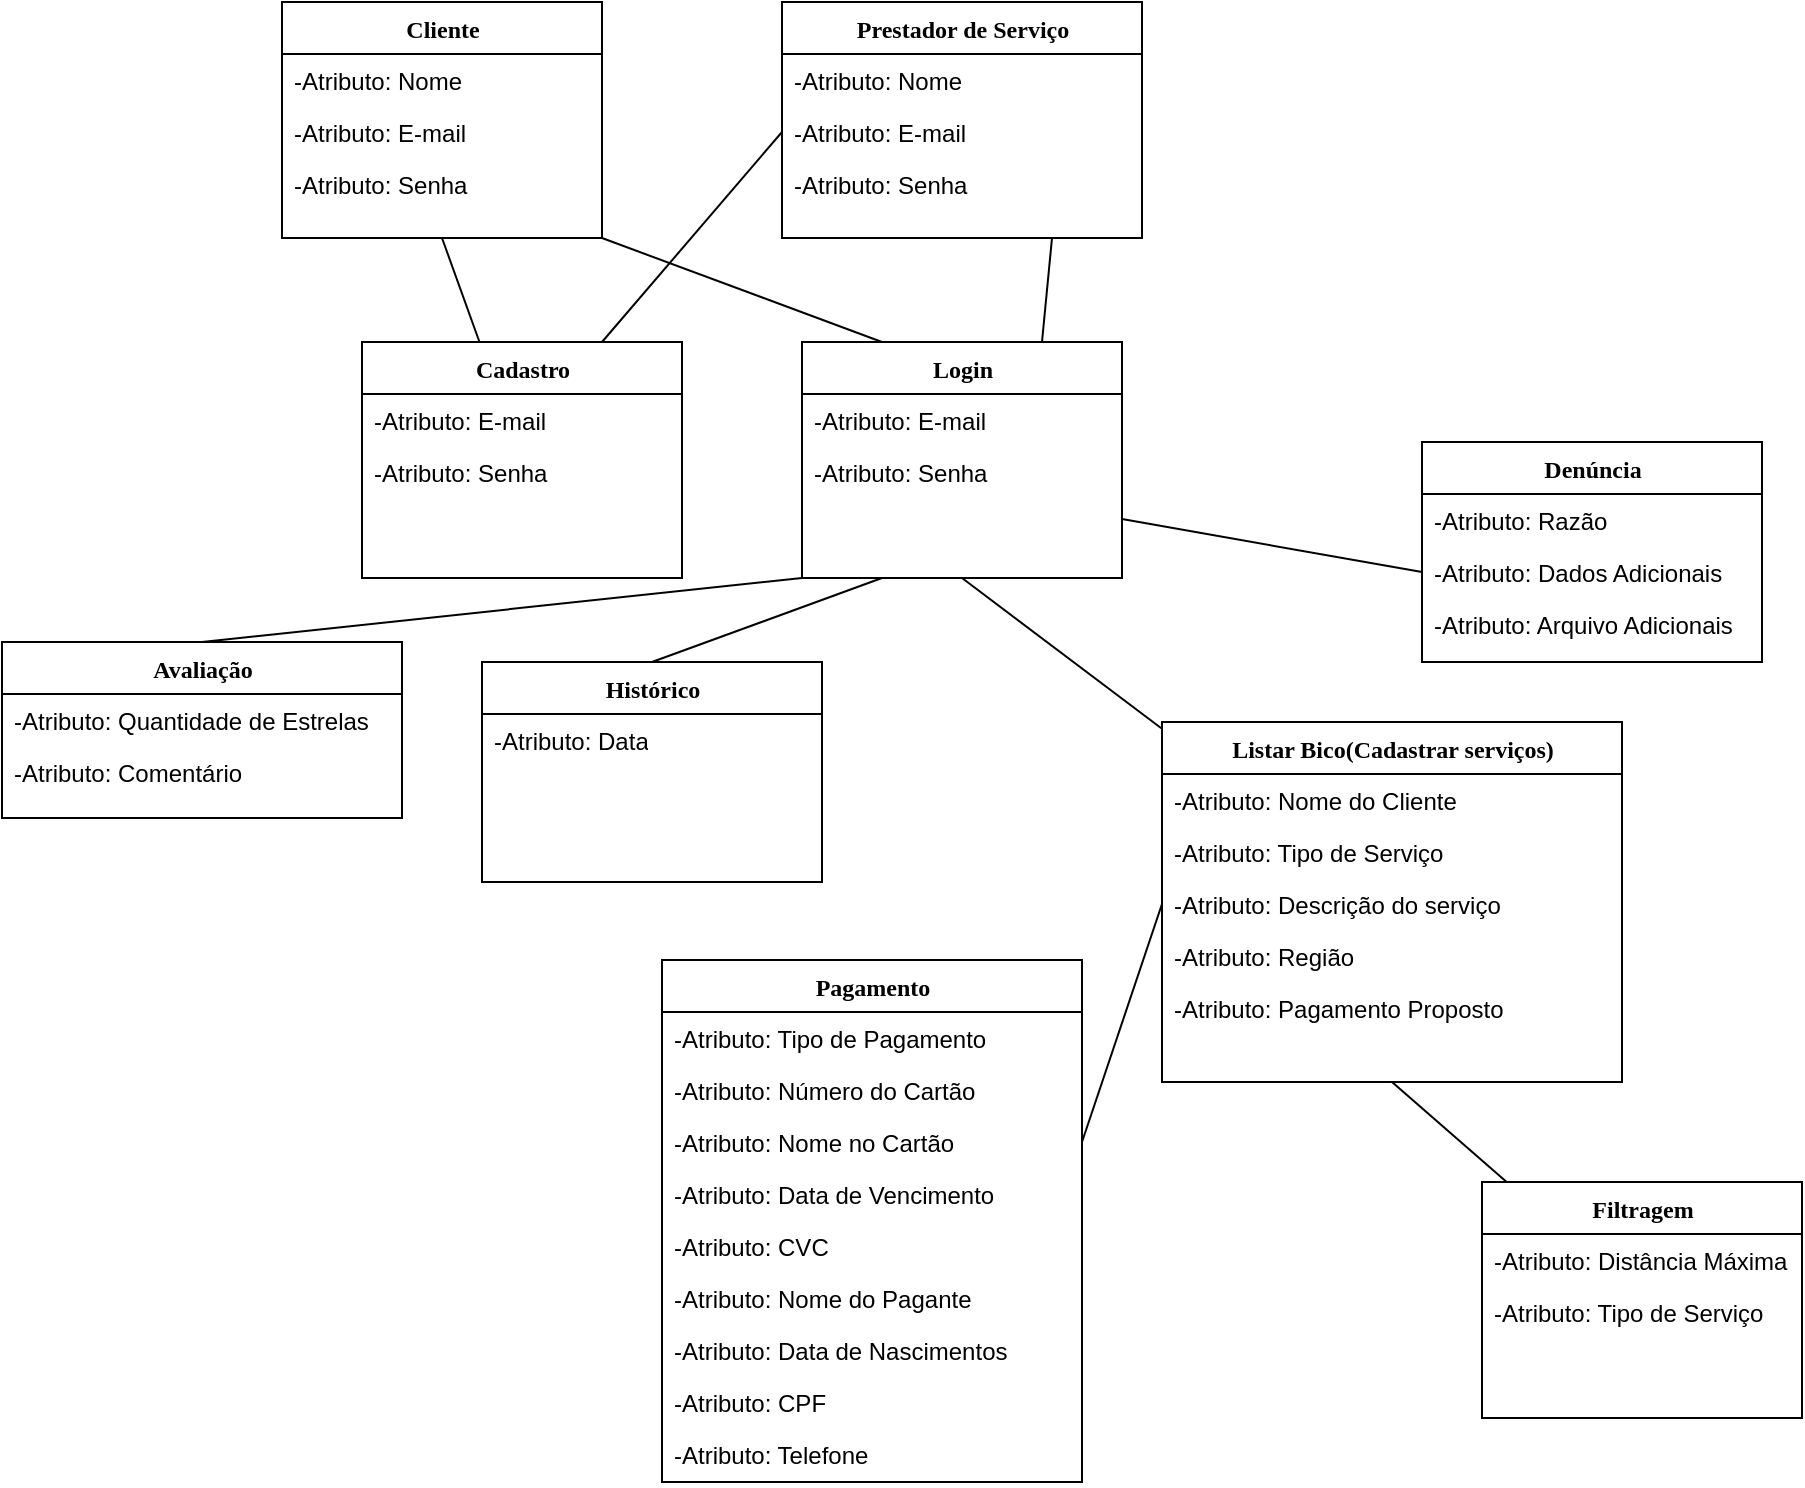 <mxfile version="24.2.5" type="device">
  <diagram name="Page-1" id="6133507b-19e7-1e82-6fc7-422aa6c4b21f">
    <mxGraphModel dx="1647" dy="877" grid="1" gridSize="10" guides="1" tooltips="1" connect="1" arrows="1" fold="1" page="1" pageScale="1" pageWidth="1100" pageHeight="850" background="none" math="0" shadow="0">
      <root>
        <mxCell id="0" />
        <mxCell id="1" parent="0" />
        <mxCell id="Q-qz3h-aPGjKx4wGLugq-44" style="rounded=0;orthogonalLoop=1;jettySize=auto;html=1;exitX=0;exitY=1;exitDx=0;exitDy=0;entryX=0.5;entryY=0;entryDx=0;entryDy=0;endArrow=none;endFill=0;" edge="1" parent="1" source="78961159f06e98e8-17" target="Q-qz3h-aPGjKx4wGLugq-14">
          <mxGeometry relative="1" as="geometry" />
        </mxCell>
        <mxCell id="Q-qz3h-aPGjKx4wGLugq-45" style="rounded=0;orthogonalLoop=1;jettySize=auto;html=1;exitX=0.5;exitY=1;exitDx=0;exitDy=0;endArrow=none;endFill=0;" edge="1" parent="1" source="78961159f06e98e8-17" target="Q-qz3h-aPGjKx4wGLugq-5">
          <mxGeometry relative="1" as="geometry" />
        </mxCell>
        <mxCell id="Q-qz3h-aPGjKx4wGLugq-46" style="rounded=0;orthogonalLoop=1;jettySize=auto;html=1;exitX=1;exitY=0.75;exitDx=0;exitDy=0;entryX=0;entryY=0.5;entryDx=0;entryDy=0;endArrow=none;endFill=0;" edge="1" parent="1" source="78961159f06e98e8-17" target="Q-qz3h-aPGjKx4wGLugq-10">
          <mxGeometry relative="1" as="geometry" />
        </mxCell>
        <mxCell id="Q-qz3h-aPGjKx4wGLugq-58" style="edgeStyle=none;rounded=0;orthogonalLoop=1;jettySize=auto;html=1;exitX=0.25;exitY=1;exitDx=0;exitDy=0;entryX=0.5;entryY=0;entryDx=0;entryDy=0;endArrow=none;endFill=0;" edge="1" parent="1" source="78961159f06e98e8-17" target="Q-qz3h-aPGjKx4wGLugq-54">
          <mxGeometry relative="1" as="geometry" />
        </mxCell>
        <mxCell id="78961159f06e98e8-17" value="Login" style="swimlane;html=1;fontStyle=1;align=center;verticalAlign=top;childLayout=stackLayout;horizontal=1;startSize=26;horizontalStack=0;resizeParent=1;resizeLast=0;collapsible=1;marginBottom=0;swimlaneFillColor=#ffffff;rounded=0;shadow=0;comic=0;labelBackgroundColor=none;strokeWidth=1;fillColor=none;fontFamily=Verdana;fontSize=12" parent="1" vertex="1">
          <mxGeometry x="550" y="280" width="160" height="118" as="geometry" />
        </mxCell>
        <mxCell id="78961159f06e98e8-23" value="-Atributo: E-mail" style="text;html=1;strokeColor=none;fillColor=none;align=left;verticalAlign=top;spacingLeft=4;spacingRight=4;whiteSpace=wrap;overflow=hidden;rotatable=0;points=[[0,0.5],[1,0.5]];portConstraint=eastwest;" parent="78961159f06e98e8-17" vertex="1">
          <mxGeometry y="26" width="160" height="26" as="geometry" />
        </mxCell>
        <mxCell id="Q-qz3h-aPGjKx4wGLugq-1" value="-Atributo: Senha" style="text;html=1;strokeColor=none;fillColor=none;align=left;verticalAlign=top;spacingLeft=4;spacingRight=4;whiteSpace=wrap;overflow=hidden;rotatable=0;points=[[0,0.5],[1,0.5]];portConstraint=eastwest;" vertex="1" parent="78961159f06e98e8-17">
          <mxGeometry y="52" width="160" height="26" as="geometry" />
        </mxCell>
        <mxCell id="Q-qz3h-aPGjKx4wGLugq-2" value="Cadastro" style="swimlane;html=1;fontStyle=1;align=center;verticalAlign=top;childLayout=stackLayout;horizontal=1;startSize=26;horizontalStack=0;resizeParent=1;resizeLast=0;collapsible=1;marginBottom=0;swimlaneFillColor=#ffffff;rounded=0;shadow=0;comic=0;labelBackgroundColor=none;strokeWidth=1;fillColor=none;fontFamily=Verdana;fontSize=12" vertex="1" parent="1">
          <mxGeometry x="330" y="280" width="160" height="118" as="geometry" />
        </mxCell>
        <mxCell id="Q-qz3h-aPGjKx4wGLugq-3" value="-Atributo: E-mail" style="text;html=1;strokeColor=none;fillColor=none;align=left;verticalAlign=top;spacingLeft=4;spacingRight=4;whiteSpace=wrap;overflow=hidden;rotatable=0;points=[[0,0.5],[1,0.5]];portConstraint=eastwest;" vertex="1" parent="Q-qz3h-aPGjKx4wGLugq-2">
          <mxGeometry y="26" width="160" height="26" as="geometry" />
        </mxCell>
        <mxCell id="Q-qz3h-aPGjKx4wGLugq-4" value="-Atributo: Senha" style="text;html=1;strokeColor=none;fillColor=none;align=left;verticalAlign=top;spacingLeft=4;spacingRight=4;whiteSpace=wrap;overflow=hidden;rotatable=0;points=[[0,0.5],[1,0.5]];portConstraint=eastwest;" vertex="1" parent="Q-qz3h-aPGjKx4wGLugq-2">
          <mxGeometry y="52" width="160" height="26" as="geometry" />
        </mxCell>
        <mxCell id="Q-qz3h-aPGjKx4wGLugq-47" style="rounded=0;orthogonalLoop=1;jettySize=auto;html=1;exitX=0.5;exitY=1;exitDx=0;exitDy=0;endArrow=none;endFill=0;" edge="1" parent="1" source="Q-qz3h-aPGjKx4wGLugq-5" target="Q-qz3h-aPGjKx4wGLugq-17">
          <mxGeometry relative="1" as="geometry" />
        </mxCell>
        <mxCell id="Q-qz3h-aPGjKx4wGLugq-5" value="Listar Bico(Cadastrar serviços)" style="swimlane;html=1;fontStyle=1;align=center;verticalAlign=top;childLayout=stackLayout;horizontal=1;startSize=26;horizontalStack=0;resizeParent=1;resizeLast=0;collapsible=1;marginBottom=0;swimlaneFillColor=#ffffff;rounded=0;shadow=0;comic=0;labelBackgroundColor=none;strokeWidth=1;fillColor=none;fontFamily=Verdana;fontSize=12" vertex="1" parent="1">
          <mxGeometry x="730" y="470" width="230" height="180" as="geometry" />
        </mxCell>
        <mxCell id="Q-qz3h-aPGjKx4wGLugq-22" value="-Atributo: Nome do Cliente" style="text;html=1;strokeColor=none;fillColor=none;align=left;verticalAlign=top;spacingLeft=4;spacingRight=4;whiteSpace=wrap;overflow=hidden;rotatable=0;points=[[0,0.5],[1,0.5]];portConstraint=eastwest;" vertex="1" parent="Q-qz3h-aPGjKx4wGLugq-5">
          <mxGeometry y="26" width="230" height="26" as="geometry" />
        </mxCell>
        <mxCell id="Q-qz3h-aPGjKx4wGLugq-21" value="-Atributo: Tipo de Serviço" style="text;html=1;strokeColor=none;fillColor=none;align=left;verticalAlign=top;spacingLeft=4;spacingRight=4;whiteSpace=wrap;overflow=hidden;rotatable=0;points=[[0,0.5],[1,0.5]];portConstraint=eastwest;" vertex="1" parent="Q-qz3h-aPGjKx4wGLugq-5">
          <mxGeometry y="52" width="230" height="26" as="geometry" />
        </mxCell>
        <mxCell id="Q-qz3h-aPGjKx4wGLugq-6" value="-Atributo: Descrição do serviço" style="text;html=1;strokeColor=none;fillColor=none;align=left;verticalAlign=top;spacingLeft=4;spacingRight=4;whiteSpace=wrap;overflow=hidden;rotatable=0;points=[[0,0.5],[1,0.5]];portConstraint=eastwest;" vertex="1" parent="Q-qz3h-aPGjKx4wGLugq-5">
          <mxGeometry y="78" width="230" height="26" as="geometry" />
        </mxCell>
        <mxCell id="Q-qz3h-aPGjKx4wGLugq-7" value="-Atributo: Região" style="text;html=1;strokeColor=none;fillColor=none;align=left;verticalAlign=top;spacingLeft=4;spacingRight=4;whiteSpace=wrap;overflow=hidden;rotatable=0;points=[[0,0.5],[1,0.5]];portConstraint=eastwest;" vertex="1" parent="Q-qz3h-aPGjKx4wGLugq-5">
          <mxGeometry y="104" width="230" height="26" as="geometry" />
        </mxCell>
        <mxCell id="Q-qz3h-aPGjKx4wGLugq-20" value="-Atributo: Pagamento Proposto" style="text;html=1;strokeColor=none;fillColor=none;align=left;verticalAlign=top;spacingLeft=4;spacingRight=4;whiteSpace=wrap;overflow=hidden;rotatable=0;points=[[0,0.5],[1,0.5]];portConstraint=eastwest;" vertex="1" parent="Q-qz3h-aPGjKx4wGLugq-5">
          <mxGeometry y="130" width="230" height="26" as="geometry" />
        </mxCell>
        <mxCell id="Q-qz3h-aPGjKx4wGLugq-8" value="Denúncia" style="swimlane;html=1;fontStyle=1;align=center;verticalAlign=top;childLayout=stackLayout;horizontal=1;startSize=26;horizontalStack=0;resizeParent=1;resizeLast=0;collapsible=1;marginBottom=0;swimlaneFillColor=#ffffff;rounded=0;shadow=0;comic=0;labelBackgroundColor=none;strokeWidth=1;fillColor=none;fontFamily=Verdana;fontSize=12" vertex="1" parent="1">
          <mxGeometry x="860" y="330" width="170" height="110" as="geometry" />
        </mxCell>
        <mxCell id="Q-qz3h-aPGjKx4wGLugq-9" value="-Atributo: Razão" style="text;html=1;strokeColor=none;fillColor=none;align=left;verticalAlign=top;spacingLeft=4;spacingRight=4;whiteSpace=wrap;overflow=hidden;rotatable=0;points=[[0,0.5],[1,0.5]];portConstraint=eastwest;" vertex="1" parent="Q-qz3h-aPGjKx4wGLugq-8">
          <mxGeometry y="26" width="170" height="26" as="geometry" />
        </mxCell>
        <mxCell id="Q-qz3h-aPGjKx4wGLugq-10" value="-Atributo: Dados Adicionais" style="text;html=1;strokeColor=none;fillColor=none;align=left;verticalAlign=top;spacingLeft=4;spacingRight=4;whiteSpace=wrap;overflow=hidden;rotatable=0;points=[[0,0.5],[1,0.5]];portConstraint=eastwest;" vertex="1" parent="Q-qz3h-aPGjKx4wGLugq-8">
          <mxGeometry y="52" width="170" height="26" as="geometry" />
        </mxCell>
        <mxCell id="Q-qz3h-aPGjKx4wGLugq-30" value="-Atributo: Arquivo Adicionais" style="text;html=1;strokeColor=none;fillColor=none;align=left;verticalAlign=top;spacingLeft=4;spacingRight=4;whiteSpace=wrap;overflow=hidden;rotatable=0;points=[[0,0.5],[1,0.5]];portConstraint=eastwest;" vertex="1" parent="Q-qz3h-aPGjKx4wGLugq-8">
          <mxGeometry y="78" width="170" height="26" as="geometry" />
        </mxCell>
        <mxCell id="Q-qz3h-aPGjKx4wGLugq-11" value="Pagamento" style="swimlane;html=1;fontStyle=1;align=center;verticalAlign=top;childLayout=stackLayout;horizontal=1;startSize=26;horizontalStack=0;resizeParent=1;resizeLast=0;collapsible=1;marginBottom=0;swimlaneFillColor=#ffffff;rounded=0;shadow=0;comic=0;labelBackgroundColor=none;strokeWidth=1;fillColor=none;fontFamily=Verdana;fontSize=12" vertex="1" parent="1">
          <mxGeometry x="480" y="589" width="210" height="261" as="geometry" />
        </mxCell>
        <mxCell id="Q-qz3h-aPGjKx4wGLugq-12" value="-Atributo: Tipo de Pagamento" style="text;html=1;strokeColor=none;fillColor=none;align=left;verticalAlign=top;spacingLeft=4;spacingRight=4;whiteSpace=wrap;overflow=hidden;rotatable=0;points=[[0,0.5],[1,0.5]];portConstraint=eastwest;" vertex="1" parent="Q-qz3h-aPGjKx4wGLugq-11">
          <mxGeometry y="26" width="210" height="26" as="geometry" />
        </mxCell>
        <mxCell id="Q-qz3h-aPGjKx4wGLugq-13" value="-Atributo: Número do Cartão" style="text;html=1;strokeColor=none;fillColor=none;align=left;verticalAlign=top;spacingLeft=4;spacingRight=4;whiteSpace=wrap;overflow=hidden;rotatable=0;points=[[0,0.5],[1,0.5]];portConstraint=eastwest;" vertex="1" parent="Q-qz3h-aPGjKx4wGLugq-11">
          <mxGeometry y="52" width="210" height="26" as="geometry" />
        </mxCell>
        <mxCell id="Q-qz3h-aPGjKx4wGLugq-23" value="-Atributo: Nome no Cartão" style="text;html=1;strokeColor=none;fillColor=none;align=left;verticalAlign=top;spacingLeft=4;spacingRight=4;whiteSpace=wrap;overflow=hidden;rotatable=0;points=[[0,0.5],[1,0.5]];portConstraint=eastwest;" vertex="1" parent="Q-qz3h-aPGjKx4wGLugq-11">
          <mxGeometry y="78" width="210" height="26" as="geometry" />
        </mxCell>
        <mxCell id="Q-qz3h-aPGjKx4wGLugq-24" value="-Atributo: Data de Vencimento" style="text;html=1;strokeColor=none;fillColor=none;align=left;verticalAlign=top;spacingLeft=4;spacingRight=4;whiteSpace=wrap;overflow=hidden;rotatable=0;points=[[0,0.5],[1,0.5]];portConstraint=eastwest;" vertex="1" parent="Q-qz3h-aPGjKx4wGLugq-11">
          <mxGeometry y="104" width="210" height="26" as="geometry" />
        </mxCell>
        <mxCell id="Q-qz3h-aPGjKx4wGLugq-25" value="-Atributo: CVC" style="text;html=1;strokeColor=none;fillColor=none;align=left;verticalAlign=top;spacingLeft=4;spacingRight=4;whiteSpace=wrap;overflow=hidden;rotatable=0;points=[[0,0.5],[1,0.5]];portConstraint=eastwest;" vertex="1" parent="Q-qz3h-aPGjKx4wGLugq-11">
          <mxGeometry y="130" width="210" height="26" as="geometry" />
        </mxCell>
        <mxCell id="Q-qz3h-aPGjKx4wGLugq-26" value="-Atributo: Nome do Pagante" style="text;html=1;strokeColor=none;fillColor=none;align=left;verticalAlign=top;spacingLeft=4;spacingRight=4;whiteSpace=wrap;overflow=hidden;rotatable=0;points=[[0,0.5],[1,0.5]];portConstraint=eastwest;" vertex="1" parent="Q-qz3h-aPGjKx4wGLugq-11">
          <mxGeometry y="156" width="210" height="26" as="geometry" />
        </mxCell>
        <mxCell id="Q-qz3h-aPGjKx4wGLugq-27" value="-Atributo: Data de Nascimentos" style="text;html=1;strokeColor=none;fillColor=none;align=left;verticalAlign=top;spacingLeft=4;spacingRight=4;whiteSpace=wrap;overflow=hidden;rotatable=0;points=[[0,0.5],[1,0.5]];portConstraint=eastwest;" vertex="1" parent="Q-qz3h-aPGjKx4wGLugq-11">
          <mxGeometry y="182" width="210" height="26" as="geometry" />
        </mxCell>
        <mxCell id="Q-qz3h-aPGjKx4wGLugq-28" value="-Atributo: CPF" style="text;html=1;strokeColor=none;fillColor=none;align=left;verticalAlign=top;spacingLeft=4;spacingRight=4;whiteSpace=wrap;overflow=hidden;rotatable=0;points=[[0,0.5],[1,0.5]];portConstraint=eastwest;" vertex="1" parent="Q-qz3h-aPGjKx4wGLugq-11">
          <mxGeometry y="208" width="210" height="26" as="geometry" />
        </mxCell>
        <mxCell id="Q-qz3h-aPGjKx4wGLugq-29" value="-Atributo: Telefone" style="text;html=1;strokeColor=none;fillColor=none;align=left;verticalAlign=top;spacingLeft=4;spacingRight=4;whiteSpace=wrap;overflow=hidden;rotatable=0;points=[[0,0.5],[1,0.5]];portConstraint=eastwest;" vertex="1" parent="Q-qz3h-aPGjKx4wGLugq-11">
          <mxGeometry y="234" width="210" height="26" as="geometry" />
        </mxCell>
        <mxCell id="Q-qz3h-aPGjKx4wGLugq-14" value="Avaliação" style="swimlane;html=1;fontStyle=1;align=center;verticalAlign=top;childLayout=stackLayout;horizontal=1;startSize=26;horizontalStack=0;resizeParent=1;resizeLast=0;collapsible=1;marginBottom=0;swimlaneFillColor=#ffffff;rounded=0;shadow=0;comic=0;labelBackgroundColor=none;strokeWidth=1;fillColor=none;fontFamily=Verdana;fontSize=12" vertex="1" parent="1">
          <mxGeometry x="150" y="430" width="200" height="88" as="geometry" />
        </mxCell>
        <mxCell id="Q-qz3h-aPGjKx4wGLugq-15" value="-Atributo: Quantidade de Estrelas" style="text;html=1;strokeColor=none;fillColor=none;align=left;verticalAlign=top;spacingLeft=4;spacingRight=4;whiteSpace=wrap;overflow=hidden;rotatable=0;points=[[0,0.5],[1,0.5]];portConstraint=eastwest;" vertex="1" parent="Q-qz3h-aPGjKx4wGLugq-14">
          <mxGeometry y="26" width="200" height="26" as="geometry" />
        </mxCell>
        <mxCell id="Q-qz3h-aPGjKx4wGLugq-16" value="-Atributo: Comentário" style="text;html=1;strokeColor=none;fillColor=none;align=left;verticalAlign=top;spacingLeft=4;spacingRight=4;whiteSpace=wrap;overflow=hidden;rotatable=0;points=[[0,0.5],[1,0.5]];portConstraint=eastwest;" vertex="1" parent="Q-qz3h-aPGjKx4wGLugq-14">
          <mxGeometry y="52" width="200" height="26" as="geometry" />
        </mxCell>
        <mxCell id="Q-qz3h-aPGjKx4wGLugq-17" value="Filtragem" style="swimlane;html=1;fontStyle=1;align=center;verticalAlign=top;childLayout=stackLayout;horizontal=1;startSize=26;horizontalStack=0;resizeParent=1;resizeLast=0;collapsible=1;marginBottom=0;swimlaneFillColor=#ffffff;rounded=0;shadow=0;comic=0;labelBackgroundColor=none;strokeWidth=1;fillColor=none;fontFamily=Verdana;fontSize=12" vertex="1" parent="1">
          <mxGeometry x="890" y="700" width="160" height="118" as="geometry" />
        </mxCell>
        <mxCell id="Q-qz3h-aPGjKx4wGLugq-18" value="-Atributo: Distância Máxima" style="text;html=1;strokeColor=none;fillColor=none;align=left;verticalAlign=top;spacingLeft=4;spacingRight=4;whiteSpace=wrap;overflow=hidden;rotatable=0;points=[[0,0.5],[1,0.5]];portConstraint=eastwest;" vertex="1" parent="Q-qz3h-aPGjKx4wGLugq-17">
          <mxGeometry y="26" width="160" height="26" as="geometry" />
        </mxCell>
        <mxCell id="Q-qz3h-aPGjKx4wGLugq-19" value="-Atributo: Tipo de Serviço" style="text;html=1;strokeColor=none;fillColor=none;align=left;verticalAlign=top;spacingLeft=4;spacingRight=4;whiteSpace=wrap;overflow=hidden;rotatable=0;points=[[0,0.5],[1,0.5]];portConstraint=eastwest;" vertex="1" parent="Q-qz3h-aPGjKx4wGLugq-17">
          <mxGeometry y="52" width="160" height="26" as="geometry" />
        </mxCell>
        <mxCell id="Q-qz3h-aPGjKx4wGLugq-49" style="rounded=0;orthogonalLoop=1;jettySize=auto;html=1;exitX=0.5;exitY=1;exitDx=0;exitDy=0;endArrow=none;endFill=0;" edge="1" parent="1" source="Q-qz3h-aPGjKx4wGLugq-34" target="Q-qz3h-aPGjKx4wGLugq-2">
          <mxGeometry relative="1" as="geometry" />
        </mxCell>
        <mxCell id="Q-qz3h-aPGjKx4wGLugq-59" style="edgeStyle=none;rounded=0;orthogonalLoop=1;jettySize=auto;html=1;exitX=1;exitY=1;exitDx=0;exitDy=0;entryX=0.25;entryY=0;entryDx=0;entryDy=0;endArrow=none;endFill=0;" edge="1" parent="1" source="Q-qz3h-aPGjKx4wGLugq-34" target="78961159f06e98e8-17">
          <mxGeometry relative="1" as="geometry" />
        </mxCell>
        <mxCell id="Q-qz3h-aPGjKx4wGLugq-34" value="Cliente" style="swimlane;html=1;fontStyle=1;align=center;verticalAlign=top;childLayout=stackLayout;horizontal=1;startSize=26;horizontalStack=0;resizeParent=1;resizeLast=0;collapsible=1;marginBottom=0;swimlaneFillColor=#ffffff;rounded=0;shadow=0;comic=0;labelBackgroundColor=none;strokeWidth=1;fillColor=none;fontFamily=Verdana;fontSize=12" vertex="1" parent="1">
          <mxGeometry x="290" y="110" width="160" height="118" as="geometry" />
        </mxCell>
        <mxCell id="Q-qz3h-aPGjKx4wGLugq-37" value="-Atributo: Nome" style="text;html=1;strokeColor=none;fillColor=none;align=left;verticalAlign=top;spacingLeft=4;spacingRight=4;whiteSpace=wrap;overflow=hidden;rotatable=0;points=[[0,0.5],[1,0.5]];portConstraint=eastwest;" vertex="1" parent="Q-qz3h-aPGjKx4wGLugq-34">
          <mxGeometry y="26" width="160" height="26" as="geometry" />
        </mxCell>
        <mxCell id="Q-qz3h-aPGjKx4wGLugq-35" value="-Atributo: E-mail" style="text;html=1;strokeColor=none;fillColor=none;align=left;verticalAlign=top;spacingLeft=4;spacingRight=4;whiteSpace=wrap;overflow=hidden;rotatable=0;points=[[0,0.5],[1,0.5]];portConstraint=eastwest;" vertex="1" parent="Q-qz3h-aPGjKx4wGLugq-34">
          <mxGeometry y="52" width="160" height="26" as="geometry" />
        </mxCell>
        <mxCell id="Q-qz3h-aPGjKx4wGLugq-36" value="-Atributo: Senha" style="text;html=1;strokeColor=none;fillColor=none;align=left;verticalAlign=top;spacingLeft=4;spacingRight=4;whiteSpace=wrap;overflow=hidden;rotatable=0;points=[[0,0.5],[1,0.5]];portConstraint=eastwest;" vertex="1" parent="Q-qz3h-aPGjKx4wGLugq-34">
          <mxGeometry y="78" width="160" height="26" as="geometry" />
        </mxCell>
        <mxCell id="Q-qz3h-aPGjKx4wGLugq-53" style="rounded=0;orthogonalLoop=1;jettySize=auto;html=1;exitX=0.75;exitY=1;exitDx=0;exitDy=0;entryX=0.75;entryY=0;entryDx=0;entryDy=0;endArrow=none;endFill=0;" edge="1" parent="1" source="Q-qz3h-aPGjKx4wGLugq-38" target="78961159f06e98e8-17">
          <mxGeometry relative="1" as="geometry" />
        </mxCell>
        <mxCell id="Q-qz3h-aPGjKx4wGLugq-38" value="Prestador de Serviço" style="swimlane;html=1;fontStyle=1;align=center;verticalAlign=top;childLayout=stackLayout;horizontal=1;startSize=26;horizontalStack=0;resizeParent=1;resizeLast=0;collapsible=1;marginBottom=0;swimlaneFillColor=#ffffff;rounded=0;shadow=0;comic=0;labelBackgroundColor=none;strokeWidth=1;fillColor=none;fontFamily=Verdana;fontSize=12" vertex="1" parent="1">
          <mxGeometry x="540" y="110" width="180" height="118" as="geometry" />
        </mxCell>
        <mxCell id="Q-qz3h-aPGjKx4wGLugq-39" value="-Atributo: Nome" style="text;html=1;strokeColor=none;fillColor=none;align=left;verticalAlign=top;spacingLeft=4;spacingRight=4;whiteSpace=wrap;overflow=hidden;rotatable=0;points=[[0,0.5],[1,0.5]];portConstraint=eastwest;" vertex="1" parent="Q-qz3h-aPGjKx4wGLugq-38">
          <mxGeometry y="26" width="180" height="26" as="geometry" />
        </mxCell>
        <mxCell id="Q-qz3h-aPGjKx4wGLugq-40" value="-Atributo: E-mail" style="text;html=1;strokeColor=none;fillColor=none;align=left;verticalAlign=top;spacingLeft=4;spacingRight=4;whiteSpace=wrap;overflow=hidden;rotatable=0;points=[[0,0.5],[1,0.5]];portConstraint=eastwest;" vertex="1" parent="Q-qz3h-aPGjKx4wGLugq-38">
          <mxGeometry y="52" width="180" height="26" as="geometry" />
        </mxCell>
        <mxCell id="Q-qz3h-aPGjKx4wGLugq-41" value="-Atributo: Senha" style="text;html=1;strokeColor=none;fillColor=none;align=left;verticalAlign=top;spacingLeft=4;spacingRight=4;whiteSpace=wrap;overflow=hidden;rotatable=0;points=[[0,0.5],[1,0.5]];portConstraint=eastwest;" vertex="1" parent="Q-qz3h-aPGjKx4wGLugq-38">
          <mxGeometry y="78" width="180" height="26" as="geometry" />
        </mxCell>
        <mxCell id="Q-qz3h-aPGjKx4wGLugq-48" style="rounded=0;orthogonalLoop=1;jettySize=auto;html=1;exitX=0;exitY=0.5;exitDx=0;exitDy=0;entryX=1;entryY=0.5;entryDx=0;entryDy=0;endArrow=none;endFill=0;" edge="1" parent="1" source="Q-qz3h-aPGjKx4wGLugq-6" target="Q-qz3h-aPGjKx4wGLugq-23">
          <mxGeometry relative="1" as="geometry" />
        </mxCell>
        <mxCell id="Q-qz3h-aPGjKx4wGLugq-50" style="rounded=0;orthogonalLoop=1;jettySize=auto;html=1;exitX=0;exitY=0.5;exitDx=0;exitDy=0;entryX=0.75;entryY=0;entryDx=0;entryDy=0;endArrow=none;endFill=0;" edge="1" parent="1" source="Q-qz3h-aPGjKx4wGLugq-40" target="Q-qz3h-aPGjKx4wGLugq-2">
          <mxGeometry relative="1" as="geometry" />
        </mxCell>
        <mxCell id="Q-qz3h-aPGjKx4wGLugq-54" value="Histórico" style="swimlane;html=1;fontStyle=1;align=center;verticalAlign=top;childLayout=stackLayout;horizontal=1;startSize=26;horizontalStack=0;resizeParent=1;resizeLast=0;collapsible=1;marginBottom=0;swimlaneFillColor=#ffffff;rounded=0;shadow=0;comic=0;labelBackgroundColor=none;strokeWidth=1;fillColor=none;fontFamily=Verdana;fontSize=12" vertex="1" parent="1">
          <mxGeometry x="390" y="440" width="170" height="110" as="geometry" />
        </mxCell>
        <mxCell id="Q-qz3h-aPGjKx4wGLugq-55" value="-Atributo: Data" style="text;html=1;strokeColor=none;fillColor=none;align=left;verticalAlign=top;spacingLeft=4;spacingRight=4;whiteSpace=wrap;overflow=hidden;rotatable=0;points=[[0,0.5],[1,0.5]];portConstraint=eastwest;" vertex="1" parent="Q-qz3h-aPGjKx4wGLugq-54">
          <mxGeometry y="26" width="170" height="26" as="geometry" />
        </mxCell>
      </root>
    </mxGraphModel>
  </diagram>
</mxfile>
